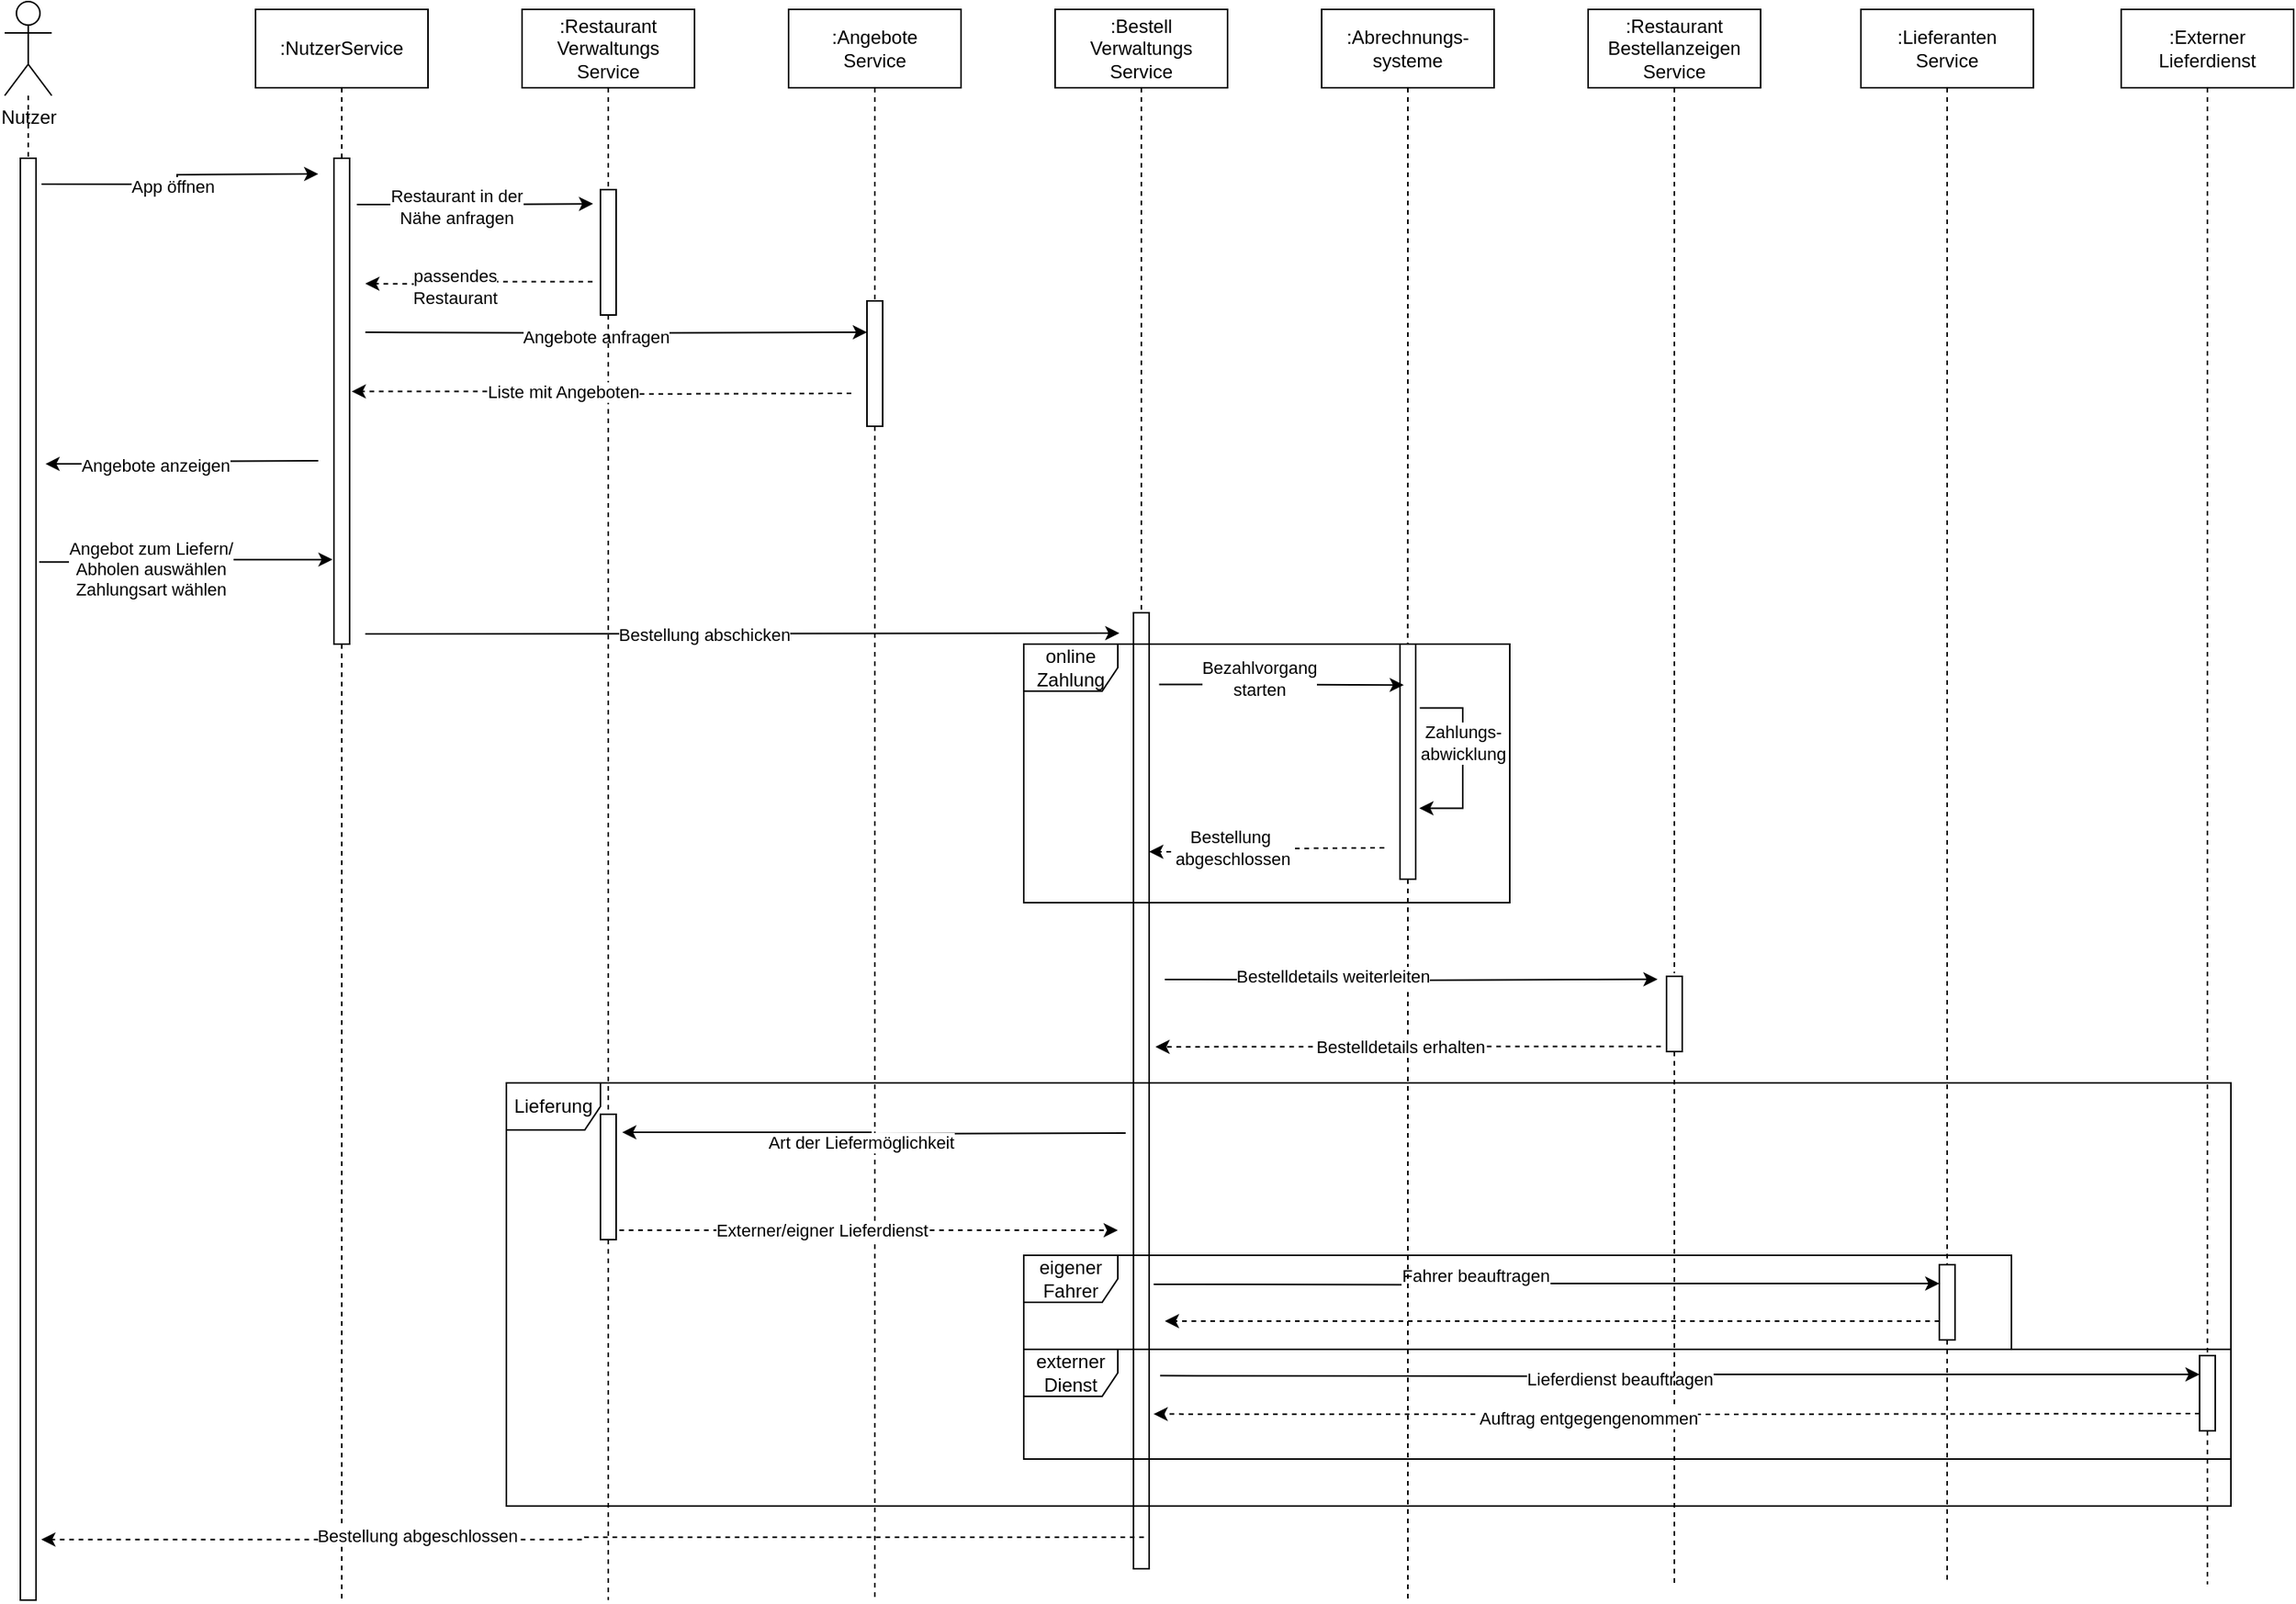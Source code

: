 <mxfile version="24.6.0" type="device">
  <diagram name="Seite-1" id="vMH1TroE1rNB4KFWVNac">
    <mxGraphModel dx="1588" dy="916" grid="1" gridSize="10" guides="1" tooltips="1" connect="1" arrows="1" fold="1" page="1" pageScale="1" pageWidth="827" pageHeight="1169" math="0" shadow="0">
      <root>
        <mxCell id="0" />
        <mxCell id="1" parent="0" />
        <mxCell id="ncXhrUzHJt2XpUSc3_BO-5" value="" style="edgeStyle=orthogonalEdgeStyle;rounded=0;orthogonalLoop=1;jettySize=auto;html=1;dashed=1;startArrow=none;startFill=0;endArrow=none;endFill=0;" parent="1" source="ncXhrUzHJt2XpUSc3_BO-1" target="ncXhrUzHJt2XpUSc3_BO-2" edge="1">
          <mxGeometry relative="1" as="geometry" />
        </mxCell>
        <mxCell id="ncXhrUzHJt2XpUSc3_BO-1" value="Nutzer" style="shape=umlActor;verticalLabelPosition=bottom;verticalAlign=top;html=1;" parent="1" vertex="1">
          <mxGeometry x="360" y="90" width="30" height="60" as="geometry" />
        </mxCell>
        <mxCell id="ncXhrUzHJt2XpUSc3_BO-8" style="edgeStyle=orthogonalEdgeStyle;rounded=0;orthogonalLoop=1;jettySize=auto;html=1;exitX=1.355;exitY=0.018;exitDx=0;exitDy=0;exitPerimeter=0;" parent="1" source="ncXhrUzHJt2XpUSc3_BO-2" edge="1">
          <mxGeometry relative="1" as="geometry">
            <mxPoint x="560" y="200" as="targetPoint" />
          </mxGeometry>
        </mxCell>
        <mxCell id="ncXhrUzHJt2XpUSc3_BO-9" value="App öffnen" style="edgeLabel;html=1;align=center;verticalAlign=middle;resizable=0;points=[];" parent="ncXhrUzHJt2XpUSc3_BO-8" vertex="1" connectable="0">
          <mxGeometry x="-0.084" y="-1" relative="1" as="geometry">
            <mxPoint as="offset" />
          </mxGeometry>
        </mxCell>
        <mxCell id="ncXhrUzHJt2XpUSc3_BO-2" value="" style="html=1;whiteSpace=wrap;" parent="1" vertex="1">
          <mxGeometry x="370" y="190" width="10" height="920" as="geometry" />
        </mxCell>
        <mxCell id="ncXhrUzHJt2XpUSc3_BO-28" style="edgeStyle=orthogonalEdgeStyle;rounded=0;orthogonalLoop=1;jettySize=auto;html=1;entryX=0.5;entryY=0;entryDx=0;entryDy=0;dashed=1;endArrow=none;endFill=0;" parent="1" source="ncXhrUzHJt2XpUSc3_BO-6" target="ncXhrUzHJt2XpUSc3_BO-7" edge="1">
          <mxGeometry relative="1" as="geometry" />
        </mxCell>
        <mxCell id="ncXhrUzHJt2XpUSc3_BO-6" value=":NutzerService" style="html=1;whiteSpace=wrap;" parent="1" vertex="1">
          <mxGeometry x="520" y="95" width="110" height="50" as="geometry" />
        </mxCell>
        <mxCell id="ncXhrUzHJt2XpUSc3_BO-12" style="edgeStyle=orthogonalEdgeStyle;rounded=0;orthogonalLoop=1;jettySize=auto;html=1;entryX=-0.47;entryY=0.113;entryDx=0;entryDy=0;exitX=1.467;exitY=0.095;exitDx=0;exitDy=0;entryPerimeter=0;exitPerimeter=0;" parent="1" source="ncXhrUzHJt2XpUSc3_BO-7" target="ncXhrUzHJt2XpUSc3_BO-11" edge="1">
          <mxGeometry relative="1" as="geometry" />
        </mxCell>
        <mxCell id="ncXhrUzHJt2XpUSc3_BO-13" value="Restaurant in der&lt;div&gt;Nähe anfragen&lt;/div&gt;" style="edgeLabel;html=1;align=center;verticalAlign=middle;resizable=0;points=[];" parent="ncXhrUzHJt2XpUSc3_BO-12" vertex="1" connectable="0">
          <mxGeometry x="-0.163" y="-1" relative="1" as="geometry">
            <mxPoint as="offset" />
          </mxGeometry>
        </mxCell>
        <mxCell id="ncXhrUzHJt2XpUSc3_BO-22" style="edgeStyle=orthogonalEdgeStyle;rounded=0;orthogonalLoop=1;jettySize=auto;html=1;entryX=0;entryY=0.25;entryDx=0;entryDy=0;" parent="1" target="ncXhrUzHJt2XpUSc3_BO-19" edge="1">
          <mxGeometry relative="1" as="geometry">
            <mxPoint x="590" y="301" as="sourcePoint" />
          </mxGeometry>
        </mxCell>
        <mxCell id="ncXhrUzHJt2XpUSc3_BO-23" value="Angebote anfragen" style="edgeLabel;html=1;align=center;verticalAlign=middle;resizable=0;points=[];" parent="ncXhrUzHJt2XpUSc3_BO-22" vertex="1" connectable="0">
          <mxGeometry x="-0.085" y="-2" relative="1" as="geometry">
            <mxPoint as="offset" />
          </mxGeometry>
        </mxCell>
        <mxCell id="ncXhrUzHJt2XpUSc3_BO-35" style="edgeStyle=orthogonalEdgeStyle;rounded=0;orthogonalLoop=1;jettySize=auto;html=1;exitX=1.996;exitY=0.979;exitDx=0;exitDy=0;exitPerimeter=0;" parent="1" source="ncXhrUzHJt2XpUSc3_BO-7" edge="1">
          <mxGeometry relative="1" as="geometry">
            <mxPoint x="1071" y="493" as="targetPoint" />
          </mxGeometry>
        </mxCell>
        <mxCell id="ncXhrUzHJt2XpUSc3_BO-36" value="Bestellung abschicken" style="edgeLabel;html=1;align=center;verticalAlign=middle;resizable=0;points=[];" parent="ncXhrUzHJt2XpUSc3_BO-35" vertex="1" connectable="0">
          <mxGeometry x="-0.1" relative="1" as="geometry">
            <mxPoint x="-1" as="offset" />
          </mxGeometry>
        </mxCell>
        <mxCell id="ncXhrUzHJt2XpUSc3_BO-91" style="edgeStyle=orthogonalEdgeStyle;rounded=0;orthogonalLoop=1;jettySize=auto;html=1;endArrow=none;endFill=0;dashed=1;" parent="1" source="ncXhrUzHJt2XpUSc3_BO-7" edge="1">
          <mxGeometry relative="1" as="geometry">
            <mxPoint x="575" y="1110" as="targetPoint" />
          </mxGeometry>
        </mxCell>
        <mxCell id="ncXhrUzHJt2XpUSc3_BO-7" value="" style="html=1;whiteSpace=wrap;" parent="1" vertex="1">
          <mxGeometry x="570" y="190" width="10" height="310" as="geometry" />
        </mxCell>
        <mxCell id="ncXhrUzHJt2XpUSc3_BO-29" style="edgeStyle=orthogonalEdgeStyle;rounded=0;orthogonalLoop=1;jettySize=auto;html=1;entryX=0.5;entryY=0;entryDx=0;entryDy=0;endArrow=none;endFill=0;dashed=1;" parent="1" source="ncXhrUzHJt2XpUSc3_BO-10" target="ncXhrUzHJt2XpUSc3_BO-11" edge="1">
          <mxGeometry relative="1" as="geometry" />
        </mxCell>
        <mxCell id="ncXhrUzHJt2XpUSc3_BO-10" value=":Restaurant&lt;div&gt;Verwaltungs&lt;/div&gt;&lt;div&gt;Service&lt;/div&gt;" style="html=1;whiteSpace=wrap;" parent="1" vertex="1">
          <mxGeometry x="690" y="95" width="110" height="50" as="geometry" />
        </mxCell>
        <mxCell id="ncXhrUzHJt2XpUSc3_BO-92" style="edgeStyle=orthogonalEdgeStyle;rounded=0;orthogonalLoop=1;jettySize=auto;html=1;entryX=0.5;entryY=0;entryDx=0;entryDy=0;endArrow=none;endFill=0;dashed=1;" parent="1" source="ncXhrUzHJt2XpUSc3_BO-11" target="ncXhrUzHJt2XpUSc3_BO-64" edge="1">
          <mxGeometry relative="1" as="geometry" />
        </mxCell>
        <mxCell id="ncXhrUzHJt2XpUSc3_BO-11" value="" style="html=1;whiteSpace=wrap;" parent="1" vertex="1">
          <mxGeometry x="740" y="210" width="10" height="80" as="geometry" />
        </mxCell>
        <mxCell id="ncXhrUzHJt2XpUSc3_BO-15" style="edgeStyle=orthogonalEdgeStyle;rounded=0;orthogonalLoop=1;jettySize=auto;html=1;exitX=-0.507;exitY=0.735;exitDx=0;exitDy=0;exitPerimeter=0;dashed=1;" parent="1" source="ncXhrUzHJt2XpUSc3_BO-11" edge="1">
          <mxGeometry relative="1" as="geometry">
            <mxPoint x="590" y="270" as="targetPoint" />
          </mxGeometry>
        </mxCell>
        <mxCell id="ncXhrUzHJt2XpUSc3_BO-16" value="passendes&lt;div&gt;Restaurant&lt;/div&gt;" style="edgeLabel;html=1;align=center;verticalAlign=middle;resizable=0;points=[];" parent="ncXhrUzHJt2XpUSc3_BO-15" vertex="1" connectable="0">
          <mxGeometry x="0.223" y="1" relative="1" as="geometry">
            <mxPoint as="offset" />
          </mxGeometry>
        </mxCell>
        <mxCell id="ncXhrUzHJt2XpUSc3_BO-94" style="edgeStyle=orthogonalEdgeStyle;rounded=0;orthogonalLoop=1;jettySize=auto;html=1;entryX=0.5;entryY=0;entryDx=0;entryDy=0;dashed=1;endArrow=none;endFill=0;" parent="1" source="ncXhrUzHJt2XpUSc3_BO-18" target="ncXhrUzHJt2XpUSc3_BO-19" edge="1">
          <mxGeometry relative="1" as="geometry" />
        </mxCell>
        <mxCell id="ncXhrUzHJt2XpUSc3_BO-18" value=":Angebote&lt;div&gt;Service&lt;/div&gt;" style="html=1;whiteSpace=wrap;" parent="1" vertex="1">
          <mxGeometry x="860" y="95" width="110" height="50" as="geometry" />
        </mxCell>
        <mxCell id="ncXhrUzHJt2XpUSc3_BO-24" style="edgeStyle=orthogonalEdgeStyle;rounded=0;orthogonalLoop=1;jettySize=auto;html=1;entryX=1.133;entryY=0.48;entryDx=0;entryDy=0;dashed=1;entryPerimeter=0;" parent="1" target="ncXhrUzHJt2XpUSc3_BO-7" edge="1">
          <mxGeometry relative="1" as="geometry">
            <mxPoint x="900" y="340" as="sourcePoint" />
          </mxGeometry>
        </mxCell>
        <mxCell id="ncXhrUzHJt2XpUSc3_BO-25" value="Liste mit Angeboten" style="edgeLabel;html=1;align=center;verticalAlign=middle;resizable=0;points=[];" parent="ncXhrUzHJt2XpUSc3_BO-24" vertex="1" connectable="0">
          <mxGeometry x="0.157" relative="1" as="geometry">
            <mxPoint as="offset" />
          </mxGeometry>
        </mxCell>
        <mxCell id="ncXhrUzHJt2XpUSc3_BO-95" style="edgeStyle=orthogonalEdgeStyle;rounded=0;orthogonalLoop=1;jettySize=auto;html=1;dashed=1;endArrow=none;endFill=0;" parent="1" source="ncXhrUzHJt2XpUSc3_BO-19" edge="1">
          <mxGeometry relative="1" as="geometry">
            <mxPoint x="915" y="1110" as="targetPoint" />
          </mxGeometry>
        </mxCell>
        <mxCell id="ncXhrUzHJt2XpUSc3_BO-19" value="" style="html=1;whiteSpace=wrap;" parent="1" vertex="1">
          <mxGeometry x="910" y="281" width="10" height="80" as="geometry" />
        </mxCell>
        <mxCell id="ncXhrUzHJt2XpUSc3_BO-26" style="edgeStyle=orthogonalEdgeStyle;rounded=0;orthogonalLoop=1;jettySize=auto;html=1;entryX=1.6;entryY=0.212;entryDx=0;entryDy=0;entryPerimeter=0;" parent="1" target="ncXhrUzHJt2XpUSc3_BO-2" edge="1">
          <mxGeometry relative="1" as="geometry">
            <mxPoint x="560" y="383" as="sourcePoint" />
          </mxGeometry>
        </mxCell>
        <mxCell id="ncXhrUzHJt2XpUSc3_BO-27" value="Angebote anzeigen" style="edgeLabel;html=1;align=center;verticalAlign=middle;resizable=0;points=[];" parent="ncXhrUzHJt2XpUSc3_BO-26" vertex="1" connectable="0">
          <mxGeometry x="0.201" y="1" relative="1" as="geometry">
            <mxPoint as="offset" />
          </mxGeometry>
        </mxCell>
        <mxCell id="ncXhrUzHJt2XpUSc3_BO-30" style="edgeStyle=orthogonalEdgeStyle;rounded=0;orthogonalLoop=1;jettySize=auto;html=1;entryX=-0.087;entryY=0.826;entryDx=0;entryDy=0;entryPerimeter=0;exitX=1.2;exitY=0.28;exitDx=0;exitDy=0;exitPerimeter=0;" parent="1" source="ncXhrUzHJt2XpUSc3_BO-2" target="ncXhrUzHJt2XpUSc3_BO-7" edge="1">
          <mxGeometry relative="1" as="geometry" />
        </mxCell>
        <mxCell id="ncXhrUzHJt2XpUSc3_BO-31" value="Angebot zum Liefern/&lt;div&gt;Abholen auswählen&lt;/div&gt;&lt;div&gt;Zahlungsart wählen&lt;/div&gt;" style="edgeLabel;html=1;align=center;verticalAlign=middle;resizable=0;points=[];" parent="ncXhrUzHJt2XpUSc3_BO-30" vertex="1" connectable="0">
          <mxGeometry x="-0.25" y="-4" relative="1" as="geometry">
            <mxPoint as="offset" />
          </mxGeometry>
        </mxCell>
        <mxCell id="ncXhrUzHJt2XpUSc3_BO-96" style="edgeStyle=orthogonalEdgeStyle;rounded=0;orthogonalLoop=1;jettySize=auto;html=1;entryX=0.5;entryY=0;entryDx=0;entryDy=0;dashed=1;endArrow=none;endFill=0;" parent="1" source="ncXhrUzHJt2XpUSc3_BO-33" target="ncXhrUzHJt2XpUSc3_BO-34" edge="1">
          <mxGeometry relative="1" as="geometry" />
        </mxCell>
        <mxCell id="ncXhrUzHJt2XpUSc3_BO-33" value=":Bestell&lt;div&gt;Verwaltungs&lt;/div&gt;&lt;div&gt;Service&lt;/div&gt;" style="html=1;whiteSpace=wrap;" parent="1" vertex="1">
          <mxGeometry x="1030" y="95" width="110" height="50" as="geometry" />
        </mxCell>
        <mxCell id="ncXhrUzHJt2XpUSc3_BO-72" style="edgeStyle=orthogonalEdgeStyle;rounded=0;orthogonalLoop=1;jettySize=auto;html=1;entryX=0;entryY=0.25;entryDx=0;entryDy=0;exitX=1.287;exitY=0.801;exitDx=0;exitDy=0;exitPerimeter=0;" parent="1" target="ncXhrUzHJt2XpUSc3_BO-57" edge="1">
          <mxGeometry relative="1" as="geometry">
            <mxPoint x="1092.87" y="908.49" as="sourcePoint" />
          </mxGeometry>
        </mxCell>
        <mxCell id="ncXhrUzHJt2XpUSc3_BO-73" value="Fahrer beauftragen" style="edgeLabel;html=1;align=center;verticalAlign=middle;resizable=0;points=[];" parent="ncXhrUzHJt2XpUSc3_BO-72" vertex="1" connectable="0">
          <mxGeometry x="-0.172" y="6" relative="1" as="geometry">
            <mxPoint x="-3" as="offset" />
          </mxGeometry>
        </mxCell>
        <mxCell id="ncXhrUzHJt2XpUSc3_BO-76" style="edgeStyle=orthogonalEdgeStyle;rounded=0;orthogonalLoop=1;jettySize=auto;html=1;entryX=0;entryY=0.25;entryDx=0;entryDy=0;exitX=1.697;exitY=0.92;exitDx=0;exitDy=0;exitPerimeter=0;" parent="1" target="ncXhrUzHJt2XpUSc3_BO-75" edge="1">
          <mxGeometry relative="1" as="geometry">
            <mxPoint x="1096.97" y="966.8" as="sourcePoint" />
          </mxGeometry>
        </mxCell>
        <mxCell id="ncXhrUzHJt2XpUSc3_BO-77" value="Lieferdienst beauftragen" style="edgeLabel;html=1;align=center;verticalAlign=middle;resizable=0;points=[];" parent="ncXhrUzHJt2XpUSc3_BO-76" vertex="1" connectable="0">
          <mxGeometry x="-0.116" y="-2" relative="1" as="geometry">
            <mxPoint x="-1" as="offset" />
          </mxGeometry>
        </mxCell>
        <mxCell id="ncXhrUzHJt2XpUSc3_BO-34" value="" style="html=1;whiteSpace=wrap;" parent="1" vertex="1">
          <mxGeometry x="1080" y="480" width="10" height="610" as="geometry" />
        </mxCell>
        <mxCell id="ncXhrUzHJt2XpUSc3_BO-37" value=":Abrechnungs-&lt;div&gt;systeme&lt;/div&gt;" style="html=1;whiteSpace=wrap;" parent="1" vertex="1">
          <mxGeometry x="1200" y="95" width="110" height="50" as="geometry" />
        </mxCell>
        <mxCell id="ncXhrUzHJt2XpUSc3_BO-47" style="edgeStyle=orthogonalEdgeStyle;rounded=0;orthogonalLoop=1;jettySize=auto;html=1;exitX=1.263;exitY=0.338;exitDx=0;exitDy=0;exitPerimeter=0;entryX=1.232;entryY=0.698;entryDx=0;entryDy=0;entryPerimeter=0;" parent="1" target="ncXhrUzHJt2XpUSc3_BO-38" edge="1">
          <mxGeometry relative="1" as="geometry">
            <mxPoint x="1330" y="540" as="targetPoint" />
            <mxPoint x="1262.63" y="540.7" as="sourcePoint" />
            <Array as="points">
              <mxPoint x="1290" y="541" />
              <mxPoint x="1290" y="605" />
            </Array>
          </mxGeometry>
        </mxCell>
        <mxCell id="ncXhrUzHJt2XpUSc3_BO-49" value="Zahlungs-&lt;div&gt;abwicklung&lt;/div&gt;" style="edgeLabel;html=1;align=center;verticalAlign=middle;resizable=0;points=[];" parent="ncXhrUzHJt2XpUSc3_BO-47" vertex="1" connectable="0">
          <mxGeometry x="-0.166" relative="1" as="geometry">
            <mxPoint as="offset" />
          </mxGeometry>
        </mxCell>
        <mxCell id="ncXhrUzHJt2XpUSc3_BO-100" style="edgeStyle=orthogonalEdgeStyle;rounded=0;orthogonalLoop=1;jettySize=auto;html=1;dashed=1;endArrow=none;endFill=0;" parent="1" source="ncXhrUzHJt2XpUSc3_BO-38" edge="1">
          <mxGeometry relative="1" as="geometry">
            <mxPoint x="1255" y="1110" as="targetPoint" />
          </mxGeometry>
        </mxCell>
        <mxCell id="ncXhrUzHJt2XpUSc3_BO-38" value="" style="html=1;whiteSpace=wrap;" parent="1" vertex="1">
          <mxGeometry x="1250" y="500" width="10" height="150" as="geometry" />
        </mxCell>
        <mxCell id="ncXhrUzHJt2XpUSc3_BO-39" style="edgeStyle=orthogonalEdgeStyle;rounded=0;orthogonalLoop=1;jettySize=auto;html=1;entryX=0.244;entryY=0.174;entryDx=0;entryDy=0;entryPerimeter=0;exitX=1.633;exitY=0.075;exitDx=0;exitDy=0;exitPerimeter=0;" parent="1" source="ncXhrUzHJt2XpUSc3_BO-34" target="ncXhrUzHJt2XpUSc3_BO-38" edge="1">
          <mxGeometry relative="1" as="geometry" />
        </mxCell>
        <mxCell id="ncXhrUzHJt2XpUSc3_BO-43" value="Bezahlvorgang&lt;div&gt;starten&lt;/div&gt;" style="edgeLabel;html=1;align=center;verticalAlign=middle;resizable=0;points=[];" parent="ncXhrUzHJt2XpUSc3_BO-39" vertex="1" connectable="0">
          <mxGeometry x="-0.193" y="4" relative="1" as="geometry">
            <mxPoint as="offset" />
          </mxGeometry>
        </mxCell>
        <mxCell id="ncXhrUzHJt2XpUSc3_BO-40" style="edgeStyle=orthogonalEdgeStyle;rounded=0;orthogonalLoop=1;jettySize=auto;html=1;entryX=1;entryY=0.25;entryDx=0;entryDy=0;dashed=1;endArrow=classic;endFill=1;" parent="1" target="ncXhrUzHJt2XpUSc3_BO-34" edge="1">
          <mxGeometry relative="1" as="geometry">
            <mxPoint x="1240" y="630" as="sourcePoint" />
          </mxGeometry>
        </mxCell>
        <mxCell id="ncXhrUzHJt2XpUSc3_BO-44" value="Bestellung&amp;nbsp;&lt;div&gt;abgeschlossen&lt;/div&gt;" style="edgeLabel;html=1;align=center;verticalAlign=middle;resizable=0;points=[];" parent="ncXhrUzHJt2XpUSc3_BO-40" vertex="1" connectable="0">
          <mxGeometry x="0.311" y="-3" relative="1" as="geometry">
            <mxPoint as="offset" />
          </mxGeometry>
        </mxCell>
        <mxCell id="ncXhrUzHJt2XpUSc3_BO-50" value="online&lt;div&gt;Zahlung&lt;/div&gt;" style="shape=umlFrame;whiteSpace=wrap;html=1;pointerEvents=0;" parent="1" vertex="1">
          <mxGeometry x="1010" y="500" width="310" height="165" as="geometry" />
        </mxCell>
        <mxCell id="ncXhrUzHJt2XpUSc3_BO-98" style="edgeStyle=orthogonalEdgeStyle;rounded=0;orthogonalLoop=1;jettySize=auto;html=1;dashed=1;endArrow=none;endFill=0;" parent="1" source="ncXhrUzHJt2XpUSc3_BO-51" edge="1">
          <mxGeometry relative="1" as="geometry">
            <mxPoint x="1425" y="710" as="targetPoint" />
          </mxGeometry>
        </mxCell>
        <mxCell id="ncXhrUzHJt2XpUSc3_BO-51" value=":Restaurant&lt;div&gt;Bestellanzeigen&lt;/div&gt;&lt;div&gt;Service&lt;/div&gt;" style="html=1;whiteSpace=wrap;" parent="1" vertex="1">
          <mxGeometry x="1370" y="95" width="110" height="50" as="geometry" />
        </mxCell>
        <mxCell id="ncXhrUzHJt2XpUSc3_BO-99" style="edgeStyle=orthogonalEdgeStyle;rounded=0;orthogonalLoop=1;jettySize=auto;html=1;dashed=1;endArrow=none;endFill=0;" parent="1" source="ncXhrUzHJt2XpUSc3_BO-53" edge="1">
          <mxGeometry relative="1" as="geometry">
            <mxPoint x="1425" y="1100" as="targetPoint" />
          </mxGeometry>
        </mxCell>
        <mxCell id="ncXhrUzHJt2XpUSc3_BO-53" value="" style="html=1;whiteSpace=wrap;" parent="1" vertex="1">
          <mxGeometry x="1420" y="712" width="10" height="48" as="geometry" />
        </mxCell>
        <mxCell id="ncXhrUzHJt2XpUSc3_BO-54" style="edgeStyle=orthogonalEdgeStyle;rounded=0;orthogonalLoop=1;jettySize=auto;html=1;entryX=-0.572;entryY=0.039;entryDx=0;entryDy=0;entryPerimeter=0;" parent="1" target="ncXhrUzHJt2XpUSc3_BO-53" edge="1">
          <mxGeometry relative="1" as="geometry">
            <mxPoint x="1100" y="714" as="sourcePoint" />
          </mxGeometry>
        </mxCell>
        <mxCell id="ncXhrUzHJt2XpUSc3_BO-55" value="Bestelldetails weiterleiten" style="edgeLabel;html=1;align=center;verticalAlign=middle;resizable=0;points=[];" parent="ncXhrUzHJt2XpUSc3_BO-54" vertex="1" connectable="0">
          <mxGeometry x="-0.326" y="3" relative="1" as="geometry">
            <mxPoint x="1" as="offset" />
          </mxGeometry>
        </mxCell>
        <mxCell id="ncXhrUzHJt2XpUSc3_BO-101" style="edgeStyle=orthogonalEdgeStyle;rounded=0;orthogonalLoop=1;jettySize=auto;html=1;entryX=0.5;entryY=0;entryDx=0;entryDy=0;endArrow=none;endFill=0;dashed=1;" parent="1" source="ncXhrUzHJt2XpUSc3_BO-56" target="ncXhrUzHJt2XpUSc3_BO-57" edge="1">
          <mxGeometry relative="1" as="geometry" />
        </mxCell>
        <mxCell id="ncXhrUzHJt2XpUSc3_BO-56" value=":Lieferanten&lt;div&gt;Service&lt;/div&gt;" style="html=1;whiteSpace=wrap;" parent="1" vertex="1">
          <mxGeometry x="1544" y="95" width="110" height="50" as="geometry" />
        </mxCell>
        <mxCell id="ncXhrUzHJt2XpUSc3_BO-102" style="edgeStyle=orthogonalEdgeStyle;rounded=0;orthogonalLoop=1;jettySize=auto;html=1;dashed=1;endArrow=none;endFill=0;" parent="1" source="ncXhrUzHJt2XpUSc3_BO-57" edge="1">
          <mxGeometry relative="1" as="geometry">
            <mxPoint x="1599" y="1100" as="targetPoint" />
          </mxGeometry>
        </mxCell>
        <mxCell id="ncXhrUzHJt2XpUSc3_BO-57" value="" style="html=1;whiteSpace=wrap;" parent="1" vertex="1">
          <mxGeometry x="1594" y="896" width="10" height="48" as="geometry" />
        </mxCell>
        <mxCell id="ncXhrUzHJt2XpUSc3_BO-60" style="edgeStyle=orthogonalEdgeStyle;rounded=0;orthogonalLoop=1;jettySize=auto;html=1;exitX=-0.363;exitY=0.932;exitDx=0;exitDy=0;exitPerimeter=0;dashed=1;" parent="1" source="ncXhrUzHJt2XpUSc3_BO-53" edge="1">
          <mxGeometry relative="1" as="geometry">
            <mxPoint x="1094" y="757" as="targetPoint" />
            <Array as="points" />
          </mxGeometry>
        </mxCell>
        <mxCell id="ncXhrUzHJt2XpUSc3_BO-61" value="Bestelldetails erhalten" style="edgeLabel;html=1;align=center;verticalAlign=middle;resizable=0;points=[];" parent="ncXhrUzHJt2XpUSc3_BO-60" vertex="1" connectable="0">
          <mxGeometry x="0.037" y="-1" relative="1" as="geometry">
            <mxPoint as="offset" />
          </mxGeometry>
        </mxCell>
        <mxCell id="ncXhrUzHJt2XpUSc3_BO-93" style="edgeStyle=orthogonalEdgeStyle;rounded=0;orthogonalLoop=1;jettySize=auto;html=1;endArrow=none;endFill=0;dashed=1;" parent="1" source="ncXhrUzHJt2XpUSc3_BO-64" edge="1">
          <mxGeometry relative="1" as="geometry">
            <mxPoint x="745" y="1110" as="targetPoint" />
          </mxGeometry>
        </mxCell>
        <mxCell id="ncXhrUzHJt2XpUSc3_BO-64" value="" style="html=1;whiteSpace=wrap;" parent="1" vertex="1">
          <mxGeometry x="740" y="800" width="10" height="80" as="geometry" />
        </mxCell>
        <mxCell id="ncXhrUzHJt2XpUSc3_BO-65" style="edgeStyle=orthogonalEdgeStyle;rounded=0;orthogonalLoop=1;jettySize=auto;html=1;entryX=1.384;entryY=0.144;entryDx=0;entryDy=0;entryPerimeter=0;" parent="1" target="ncXhrUzHJt2XpUSc3_BO-64" edge="1">
          <mxGeometry relative="1" as="geometry">
            <mxPoint x="1075" y="812" as="sourcePoint" />
          </mxGeometry>
        </mxCell>
        <mxCell id="ncXhrUzHJt2XpUSc3_BO-66" value="Art der Liefermöglichkeit" style="edgeLabel;html=1;align=center;verticalAlign=middle;resizable=0;points=[];" parent="ncXhrUzHJt2XpUSc3_BO-65" vertex="1" connectable="0">
          <mxGeometry x="0.051" y="6" relative="1" as="geometry">
            <mxPoint x="-1" as="offset" />
          </mxGeometry>
        </mxCell>
        <mxCell id="ncXhrUzHJt2XpUSc3_BO-67" style="edgeStyle=orthogonalEdgeStyle;rounded=0;orthogonalLoop=1;jettySize=auto;html=1;exitX=1.207;exitY=0.925;exitDx=0;exitDy=0;exitPerimeter=0;dashed=1;" parent="1" source="ncXhrUzHJt2XpUSc3_BO-64" edge="1">
          <mxGeometry relative="1" as="geometry">
            <mxPoint x="1070" y="874" as="targetPoint" />
          </mxGeometry>
        </mxCell>
        <mxCell id="ncXhrUzHJt2XpUSc3_BO-68" value="Externer/eigner Lieferdienst" style="edgeLabel;html=1;align=center;verticalAlign=middle;resizable=0;points=[];" parent="ncXhrUzHJt2XpUSc3_BO-67" vertex="1" connectable="0">
          <mxGeometry x="-0.202" relative="1" as="geometry">
            <mxPoint x="2" as="offset" />
          </mxGeometry>
        </mxCell>
        <mxCell id="ncXhrUzHJt2XpUSc3_BO-69" value="Lieferung" style="shape=umlFrame;whiteSpace=wrap;html=1;pointerEvents=0;" parent="1" vertex="1">
          <mxGeometry x="680" y="780" width="1100" height="270" as="geometry" />
        </mxCell>
        <mxCell id="ncXhrUzHJt2XpUSc3_BO-103" style="edgeStyle=orthogonalEdgeStyle;rounded=0;orthogonalLoop=1;jettySize=auto;html=1;entryX=0.5;entryY=0;entryDx=0;entryDy=0;endArrow=none;endFill=0;dashed=1;" parent="1" source="ncXhrUzHJt2XpUSc3_BO-74" target="ncXhrUzHJt2XpUSc3_BO-75" edge="1">
          <mxGeometry relative="1" as="geometry">
            <mxPoint x="1765" y="750" as="targetPoint" />
          </mxGeometry>
        </mxCell>
        <mxCell id="ncXhrUzHJt2XpUSc3_BO-74" value=":Externer&lt;div&gt;Lieferdienst&lt;/div&gt;" style="html=1;whiteSpace=wrap;" parent="1" vertex="1">
          <mxGeometry x="1710" y="95" width="110" height="50" as="geometry" />
        </mxCell>
        <mxCell id="ncXhrUzHJt2XpUSc3_BO-104" style="edgeStyle=orthogonalEdgeStyle;rounded=0;orthogonalLoop=1;jettySize=auto;html=1;dashed=1;endArrow=none;endFill=0;" parent="1" source="ncXhrUzHJt2XpUSc3_BO-75" edge="1">
          <mxGeometry relative="1" as="geometry">
            <mxPoint x="1765" y="1100.0" as="targetPoint" />
          </mxGeometry>
        </mxCell>
        <mxCell id="ncXhrUzHJt2XpUSc3_BO-75" value="" style="html=1;whiteSpace=wrap;" parent="1" vertex="1">
          <mxGeometry x="1760" y="954" width="10" height="48" as="geometry" />
        </mxCell>
        <mxCell id="ncXhrUzHJt2XpUSc3_BO-78" style="edgeStyle=orthogonalEdgeStyle;rounded=0;orthogonalLoop=1;jettySize=auto;html=1;entryX=1.281;entryY=0.97;entryDx=0;entryDy=0;entryPerimeter=0;dashed=1;" parent="1" edge="1">
          <mxGeometry relative="1" as="geometry">
            <mxPoint x="1760" y="991" as="sourcePoint" />
            <mxPoint x="1092.81" y="991.3" as="targetPoint" />
          </mxGeometry>
        </mxCell>
        <mxCell id="ncXhrUzHJt2XpUSc3_BO-79" value="Auftrag entgegengenommen" style="edgeLabel;html=1;align=center;verticalAlign=middle;resizable=0;points=[];" parent="ncXhrUzHJt2XpUSc3_BO-78" vertex="1" connectable="0">
          <mxGeometry x="0.17" y="2" relative="1" as="geometry">
            <mxPoint as="offset" />
          </mxGeometry>
        </mxCell>
        <mxCell id="ncXhrUzHJt2XpUSc3_BO-80" style="edgeStyle=orthogonalEdgeStyle;rounded=0;orthogonalLoop=1;jettySize=auto;html=1;exitX=0;exitY=0.75;exitDx=0;exitDy=0;dashed=1;" parent="1" source="ncXhrUzHJt2XpUSc3_BO-57" edge="1">
          <mxGeometry relative="1" as="geometry">
            <mxPoint x="1100" y="932" as="targetPoint" />
          </mxGeometry>
        </mxCell>
        <mxCell id="ncXhrUzHJt2XpUSc3_BO-87" value="externer&lt;div&gt;Dienst&lt;/div&gt;" style="shape=umlFrame;whiteSpace=wrap;html=1;pointerEvents=0;" parent="1" vertex="1">
          <mxGeometry x="1010" y="950" width="770" height="70" as="geometry" />
        </mxCell>
        <mxCell id="ncXhrUzHJt2XpUSc3_BO-88" value="eigener&lt;div&gt;Fahrer&lt;/div&gt;" style="shape=umlFrame;whiteSpace=wrap;html=1;pointerEvents=0;" parent="1" vertex="1">
          <mxGeometry x="1010" y="890" width="630" height="60" as="geometry" />
        </mxCell>
        <mxCell id="ncXhrUzHJt2XpUSc3_BO-89" style="edgeStyle=orthogonalEdgeStyle;rounded=0;orthogonalLoop=1;jettySize=auto;html=1;entryX=1.333;entryY=0.958;entryDx=0;entryDy=0;entryPerimeter=0;exitX=0.667;exitY=0.967;exitDx=0;exitDy=0;exitPerimeter=0;dashed=1;" parent="1" source="ncXhrUzHJt2XpUSc3_BO-34" target="ncXhrUzHJt2XpUSc3_BO-2" edge="1">
          <mxGeometry relative="1" as="geometry" />
        </mxCell>
        <mxCell id="ncXhrUzHJt2XpUSc3_BO-90" value="Bestellung abgeschlossen" style="edgeLabel;html=1;align=center;verticalAlign=middle;resizable=0;points=[];" parent="ncXhrUzHJt2XpUSc3_BO-89" vertex="1" connectable="0">
          <mxGeometry x="0.32" y="-3" relative="1" as="geometry">
            <mxPoint as="offset" />
          </mxGeometry>
        </mxCell>
        <mxCell id="ncXhrUzHJt2XpUSc3_BO-97" style="edgeStyle=orthogonalEdgeStyle;rounded=0;orthogonalLoop=1;jettySize=auto;html=1;entryX=0.79;entryY=0.001;entryDx=0;entryDy=0;entryPerimeter=0;dashed=1;endArrow=none;endFill=0;" parent="1" source="ncXhrUzHJt2XpUSc3_BO-37" target="ncXhrUzHJt2XpUSc3_BO-50" edge="1">
          <mxGeometry relative="1" as="geometry" />
        </mxCell>
      </root>
    </mxGraphModel>
  </diagram>
</mxfile>
